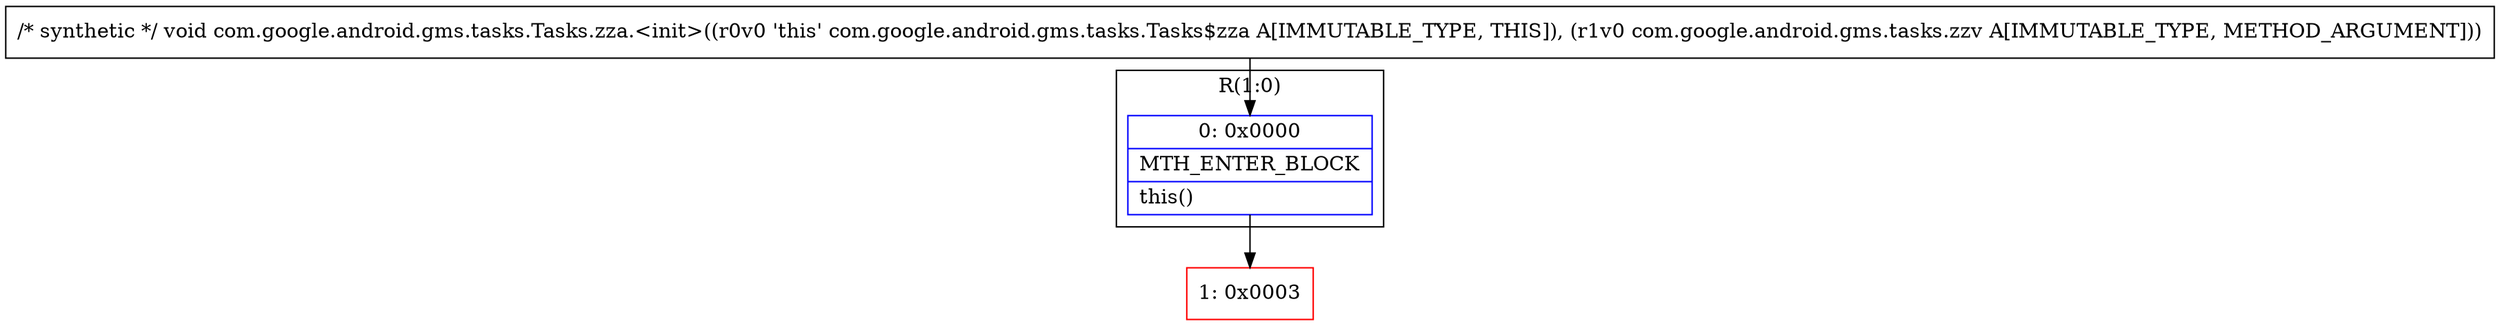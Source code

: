 digraph "CFG forcom.google.android.gms.tasks.Tasks.zza.\<init\>(Lcom\/google\/android\/gms\/tasks\/zzv;)V" {
subgraph cluster_Region_1293130208 {
label = "R(1:0)";
node [shape=record,color=blue];
Node_0 [shape=record,label="{0\:\ 0x0000|MTH_ENTER_BLOCK\l|this()\l}"];
}
Node_1 [shape=record,color=red,label="{1\:\ 0x0003}"];
MethodNode[shape=record,label="{\/* synthetic *\/ void com.google.android.gms.tasks.Tasks.zza.\<init\>((r0v0 'this' com.google.android.gms.tasks.Tasks$zza A[IMMUTABLE_TYPE, THIS]), (r1v0 com.google.android.gms.tasks.zzv A[IMMUTABLE_TYPE, METHOD_ARGUMENT])) }"];
MethodNode -> Node_0;
Node_0 -> Node_1;
}

